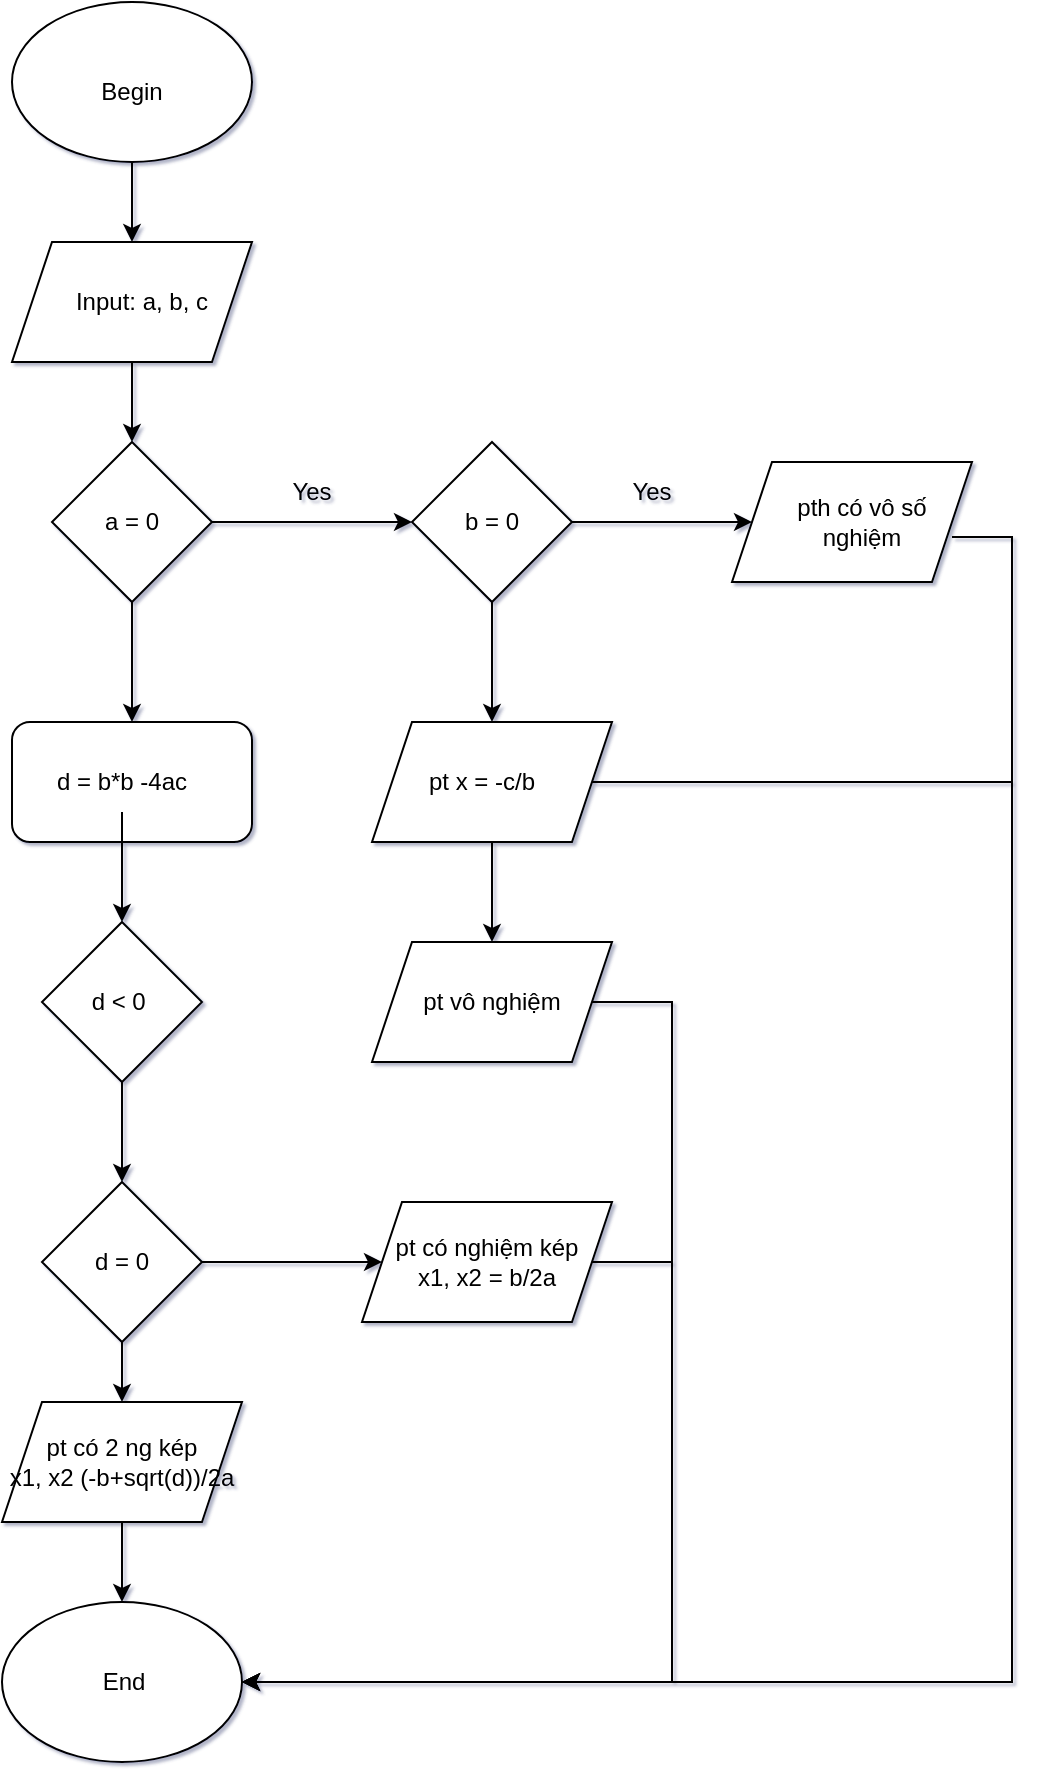 <mxfile version="20.7.4" type="github"><diagram id="orElqAAelLtJBHct5Zhg" name="Page-1"><mxGraphModel dx="2033" dy="1142" grid="1" gridSize="10" guides="1" tooltips="1" connect="1" arrows="1" fold="1" page="1" pageScale="1" pageWidth="850" pageHeight="1100" math="1" shadow="1"><root><mxCell id="0"/><mxCell id="1" parent="0"/><mxCell id="8SXPU_WBr0nlP0KdPHqk-8" style="edgeStyle=orthogonalEdgeStyle;rounded=0;orthogonalLoop=1;jettySize=auto;html=1;exitX=0.5;exitY=1;exitDx=0;exitDy=0;" edge="1" parent="1" source="8SXPU_WBr0nlP0KdPHqk-1" target="8SXPU_WBr0nlP0KdPHqk-2"><mxGeometry relative="1" as="geometry"/></mxCell><mxCell id="8SXPU_WBr0nlP0KdPHqk-1" value="" style="ellipse;whiteSpace=wrap;html=1;" vertex="1" parent="1"><mxGeometry x="190" y="50" width="120" height="80" as="geometry"/></mxCell><mxCell id="8SXPU_WBr0nlP0KdPHqk-9" style="edgeStyle=orthogonalEdgeStyle;rounded=0;orthogonalLoop=1;jettySize=auto;html=1;exitX=0.5;exitY=1;exitDx=0;exitDy=0;entryX=0.5;entryY=0;entryDx=0;entryDy=0;" edge="1" parent="1" source="8SXPU_WBr0nlP0KdPHqk-2" target="8SXPU_WBr0nlP0KdPHqk-3"><mxGeometry relative="1" as="geometry"/></mxCell><mxCell id="8SXPU_WBr0nlP0KdPHqk-2" value="" style="shape=parallelogram;perimeter=parallelogramPerimeter;whiteSpace=wrap;html=1;fixedSize=1;" vertex="1" parent="1"><mxGeometry x="190" y="170" width="120" height="60" as="geometry"/></mxCell><mxCell id="8SXPU_WBr0nlP0KdPHqk-10" style="edgeStyle=orthogonalEdgeStyle;rounded=0;orthogonalLoop=1;jettySize=auto;html=1;exitX=0.5;exitY=1;exitDx=0;exitDy=0;entryX=0.5;entryY=0;entryDx=0;entryDy=0;" edge="1" parent="1" source="8SXPU_WBr0nlP0KdPHqk-3" target="8SXPU_WBr0nlP0KdPHqk-6"><mxGeometry relative="1" as="geometry"/></mxCell><mxCell id="8SXPU_WBr0nlP0KdPHqk-11" style="edgeStyle=orthogonalEdgeStyle;rounded=0;orthogonalLoop=1;jettySize=auto;html=1;exitX=1;exitY=0.5;exitDx=0;exitDy=0;" edge="1" parent="1" source="8SXPU_WBr0nlP0KdPHqk-3" target="8SXPU_WBr0nlP0KdPHqk-4"><mxGeometry relative="1" as="geometry"/></mxCell><mxCell id="8SXPU_WBr0nlP0KdPHqk-3" value="" style="rhombus;whiteSpace=wrap;html=1;" vertex="1" parent="1"><mxGeometry x="210" y="270" width="80" height="80" as="geometry"/></mxCell><mxCell id="8SXPU_WBr0nlP0KdPHqk-12" style="edgeStyle=orthogonalEdgeStyle;rounded=0;orthogonalLoop=1;jettySize=auto;html=1;exitX=1;exitY=0.5;exitDx=0;exitDy=0;entryX=0;entryY=0.5;entryDx=0;entryDy=0;" edge="1" parent="1" source="8SXPU_WBr0nlP0KdPHqk-4" target="8SXPU_WBr0nlP0KdPHqk-7"><mxGeometry relative="1" as="geometry"/></mxCell><mxCell id="8SXPU_WBr0nlP0KdPHqk-13" style="edgeStyle=orthogonalEdgeStyle;rounded=0;orthogonalLoop=1;jettySize=auto;html=1;exitX=0.5;exitY=1;exitDx=0;exitDy=0;entryX=0.5;entryY=0;entryDx=0;entryDy=0;" edge="1" parent="1" source="8SXPU_WBr0nlP0KdPHqk-4" target="8SXPU_WBr0nlP0KdPHqk-5"><mxGeometry relative="1" as="geometry"/></mxCell><mxCell id="8SXPU_WBr0nlP0KdPHqk-4" value="" style="rhombus;whiteSpace=wrap;html=1;" vertex="1" parent="1"><mxGeometry x="390" y="270" width="80" height="80" as="geometry"/></mxCell><mxCell id="ipA5kU1Q5fkJUI_xcf6W-4" value="" style="edgeStyle=orthogonalEdgeStyle;rounded=0;orthogonalLoop=1;jettySize=auto;html=1;" edge="1" parent="1" source="8SXPU_WBr0nlP0KdPHqk-5" target="ipA5kU1Q5fkJUI_xcf6W-3"><mxGeometry relative="1" as="geometry"/></mxCell><mxCell id="ipA5kU1Q5fkJUI_xcf6W-18" style="edgeStyle=orthogonalEdgeStyle;rounded=0;orthogonalLoop=1;jettySize=auto;html=1;exitX=1;exitY=0.5;exitDx=0;exitDy=0;entryX=1;entryY=0.5;entryDx=0;entryDy=0;" edge="1" parent="1" source="8SXPU_WBr0nlP0KdPHqk-5" target="ipA5kU1Q5fkJUI_xcf6W-11"><mxGeometry relative="1" as="geometry"><Array as="points"><mxPoint x="690" y="440"/><mxPoint x="690" y="890"/></Array></mxGeometry></mxCell><mxCell id="8SXPU_WBr0nlP0KdPHqk-5" value="" style="shape=parallelogram;perimeter=parallelogramPerimeter;whiteSpace=wrap;html=1;fixedSize=1;" vertex="1" parent="1"><mxGeometry x="370" y="410" width="120" height="60" as="geometry"/></mxCell><mxCell id="8SXPU_WBr0nlP0KdPHqk-6" value="" style="rounded=1;whiteSpace=wrap;html=1;shadow=0;" vertex="1" parent="1"><mxGeometry x="190" y="410" width="120" height="60" as="geometry"/></mxCell><mxCell id="8SXPU_WBr0nlP0KdPHqk-7" value="" style="shape=parallelogram;perimeter=parallelogramPerimeter;whiteSpace=wrap;html=1;fixedSize=1;" vertex="1" parent="1"><mxGeometry x="550" y="280" width="120" height="60" as="geometry"/></mxCell><mxCell id="8SXPU_WBr0nlP0KdPHqk-14" value="Begin" style="text;html=1;strokeColor=none;fillColor=none;align=center;verticalAlign=middle;whiteSpace=wrap;rounded=0;" vertex="1" parent="1"><mxGeometry x="220" y="80" width="60" height="30" as="geometry"/></mxCell><mxCell id="8SXPU_WBr0nlP0KdPHqk-15" value="Input: a, b, c" style="text;html=1;strokeColor=none;fillColor=none;align=center;verticalAlign=middle;whiteSpace=wrap;rounded=0;" vertex="1" parent="1"><mxGeometry x="210" y="185" width="90" height="30" as="geometry"/></mxCell><mxCell id="8SXPU_WBr0nlP0KdPHqk-16" value="a = 0" style="text;html=1;strokeColor=none;fillColor=none;align=center;verticalAlign=middle;whiteSpace=wrap;rounded=0;" vertex="1" parent="1"><mxGeometry x="220" y="295" width="60" height="30" as="geometry"/></mxCell><mxCell id="8SXPU_WBr0nlP0KdPHqk-17" value="b = 0" style="text;html=1;strokeColor=none;fillColor=none;align=center;verticalAlign=middle;whiteSpace=wrap;rounded=0;" vertex="1" parent="1"><mxGeometry x="400" y="295" width="60" height="30" as="geometry"/></mxCell><mxCell id="8SXPU_WBr0nlP0KdPHqk-18" value="Yes" style="text;html=1;strokeColor=none;fillColor=none;align=center;verticalAlign=middle;whiteSpace=wrap;rounded=0;" vertex="1" parent="1"><mxGeometry x="310" y="280" width="60" height="30" as="geometry"/></mxCell><mxCell id="8SXPU_WBr0nlP0KdPHqk-20" value="Yes" style="text;html=1;strokeColor=none;fillColor=none;align=center;verticalAlign=middle;whiteSpace=wrap;rounded=0;" vertex="1" parent="1"><mxGeometry x="480" y="280" width="60" height="30" as="geometry"/></mxCell><mxCell id="ipA5kU1Q5fkJUI_xcf6W-19" style="edgeStyle=orthogonalEdgeStyle;rounded=0;orthogonalLoop=1;jettySize=auto;html=1;exitX=1;exitY=0.75;exitDx=0;exitDy=0;entryX=1;entryY=0.5;entryDx=0;entryDy=0;" edge="1" parent="1" source="8SXPU_WBr0nlP0KdPHqk-21" target="ipA5kU1Q5fkJUI_xcf6W-11"><mxGeometry relative="1" as="geometry"><Array as="points"><mxPoint x="690" y="318"/><mxPoint x="690" y="890"/></Array></mxGeometry></mxCell><mxCell id="8SXPU_WBr0nlP0KdPHqk-21" value="pth có vô số nghiệm" style="text;html=1;strokeColor=none;fillColor=none;align=center;verticalAlign=middle;whiteSpace=wrap;rounded=0;" vertex="1" parent="1"><mxGeometry x="570" y="295" width="90" height="30" as="geometry"/></mxCell><mxCell id="ipA5kU1Q5fkJUI_xcf6W-2" value="" style="edgeStyle=orthogonalEdgeStyle;rounded=0;orthogonalLoop=1;jettySize=auto;html=1;" edge="1" parent="1" source="8SXPU_WBr0nlP0KdPHqk-22" target="ipA5kU1Q5fkJUI_xcf6W-1"><mxGeometry relative="1" as="geometry"/></mxCell><mxCell id="8SXPU_WBr0nlP0KdPHqk-22" value="d = b*b -4ac" style="text;html=1;strokeColor=none;fillColor=none;align=center;verticalAlign=middle;whiteSpace=wrap;rounded=0;" vertex="1" parent="1"><mxGeometry x="190" y="425" width="110" height="30" as="geometry"/></mxCell><mxCell id="8SXPU_WBr0nlP0KdPHqk-23" value="pt x = -c/b" style="text;html=1;strokeColor=none;fillColor=none;align=center;verticalAlign=middle;whiteSpace=wrap;rounded=0;" vertex="1" parent="1"><mxGeometry x="395" y="425" width="60" height="30" as="geometry"/></mxCell><mxCell id="ipA5kU1Q5fkJUI_xcf6W-6" value="" style="edgeStyle=orthogonalEdgeStyle;rounded=0;orthogonalLoop=1;jettySize=auto;html=1;" edge="1" parent="1" source="ipA5kU1Q5fkJUI_xcf6W-1" target="ipA5kU1Q5fkJUI_xcf6W-5"><mxGeometry relative="1" as="geometry"/></mxCell><mxCell id="ipA5kU1Q5fkJUI_xcf6W-1" value="d &amp;lt; 0&amp;nbsp;" style="rhombus;whiteSpace=wrap;html=1;shadow=0;" vertex="1" parent="1"><mxGeometry x="205" y="510" width="80" height="80" as="geometry"/></mxCell><mxCell id="ipA5kU1Q5fkJUI_xcf6W-17" style="edgeStyle=orthogonalEdgeStyle;rounded=0;orthogonalLoop=1;jettySize=auto;html=1;exitX=1;exitY=0.5;exitDx=0;exitDy=0;entryX=1;entryY=0.5;entryDx=0;entryDy=0;" edge="1" parent="1" source="ipA5kU1Q5fkJUI_xcf6W-3" target="ipA5kU1Q5fkJUI_xcf6W-11"><mxGeometry relative="1" as="geometry"><Array as="points"><mxPoint x="520" y="550"/><mxPoint x="520" y="890"/></Array></mxGeometry></mxCell><mxCell id="ipA5kU1Q5fkJUI_xcf6W-3" value="pt vô nghiệm" style="shape=parallelogram;perimeter=parallelogramPerimeter;whiteSpace=wrap;html=1;fixedSize=1;" vertex="1" parent="1"><mxGeometry x="370" y="520" width="120" height="60" as="geometry"/></mxCell><mxCell id="ipA5kU1Q5fkJUI_xcf6W-8" style="edgeStyle=orthogonalEdgeStyle;rounded=0;orthogonalLoop=1;jettySize=auto;html=1;exitX=1;exitY=0.5;exitDx=0;exitDy=0;" edge="1" parent="1" source="ipA5kU1Q5fkJUI_xcf6W-5" target="ipA5kU1Q5fkJUI_xcf6W-7"><mxGeometry relative="1" as="geometry"/></mxCell><mxCell id="ipA5kU1Q5fkJUI_xcf6W-10" style="edgeStyle=orthogonalEdgeStyle;rounded=0;orthogonalLoop=1;jettySize=auto;html=1;exitX=0.5;exitY=1;exitDx=0;exitDy=0;entryX=0.5;entryY=0;entryDx=0;entryDy=0;" edge="1" parent="1" source="ipA5kU1Q5fkJUI_xcf6W-5" target="ipA5kU1Q5fkJUI_xcf6W-9"><mxGeometry relative="1" as="geometry"/></mxCell><mxCell id="ipA5kU1Q5fkJUI_xcf6W-5" value="d = 0" style="rhombus;whiteSpace=wrap;html=1;shadow=0;" vertex="1" parent="1"><mxGeometry x="205" y="640" width="80" height="80" as="geometry"/></mxCell><mxCell id="ipA5kU1Q5fkJUI_xcf6W-14" style="edgeStyle=orthogonalEdgeStyle;rounded=0;orthogonalLoop=1;jettySize=auto;html=1;exitX=1;exitY=0.5;exitDx=0;exitDy=0;entryX=1;entryY=0.5;entryDx=0;entryDy=0;" edge="1" parent="1" source="ipA5kU1Q5fkJUI_xcf6W-7" target="ipA5kU1Q5fkJUI_xcf6W-11"><mxGeometry relative="1" as="geometry"><Array as="points"><mxPoint x="520" y="680"/><mxPoint x="520" y="890"/></Array></mxGeometry></mxCell><mxCell id="ipA5kU1Q5fkJUI_xcf6W-7" value="pt có nghiệm kép &lt;br&gt;x1, x2 = b/2a" style="shape=parallelogram;perimeter=parallelogramPerimeter;whiteSpace=wrap;html=1;fixedSize=1;shadow=0;" vertex="1" parent="1"><mxGeometry x="365" y="650" width="125" height="60" as="geometry"/></mxCell><mxCell id="ipA5kU1Q5fkJUI_xcf6W-13" style="edgeStyle=orthogonalEdgeStyle;rounded=0;orthogonalLoop=1;jettySize=auto;html=1;exitX=0.5;exitY=1;exitDx=0;exitDy=0;entryX=0.5;entryY=0;entryDx=0;entryDy=0;" edge="1" parent="1" source="ipA5kU1Q5fkJUI_xcf6W-9" target="ipA5kU1Q5fkJUI_xcf6W-11"><mxGeometry relative="1" as="geometry"/></mxCell><mxCell id="ipA5kU1Q5fkJUI_xcf6W-9" value="pt có 2 ng kép&lt;br&gt;x1, x2 (-b+sqrt(d))/2a" style="shape=parallelogram;perimeter=parallelogramPerimeter;whiteSpace=wrap;html=1;fixedSize=1;shadow=0;" vertex="1" parent="1"><mxGeometry x="185" y="750" width="120" height="60" as="geometry"/></mxCell><mxCell id="ipA5kU1Q5fkJUI_xcf6W-11" value="" style="ellipse;whiteSpace=wrap;html=1;shadow=0;" vertex="1" parent="1"><mxGeometry x="185" y="850" width="120" height="80" as="geometry"/></mxCell><mxCell id="ipA5kU1Q5fkJUI_xcf6W-12" value="End" style="text;html=1;strokeColor=none;fillColor=none;align=center;verticalAlign=middle;whiteSpace=wrap;rounded=0;shadow=0;" vertex="1" parent="1"><mxGeometry x="216" y="875" width="60" height="30" as="geometry"/></mxCell></root></mxGraphModel></diagram></mxfile>